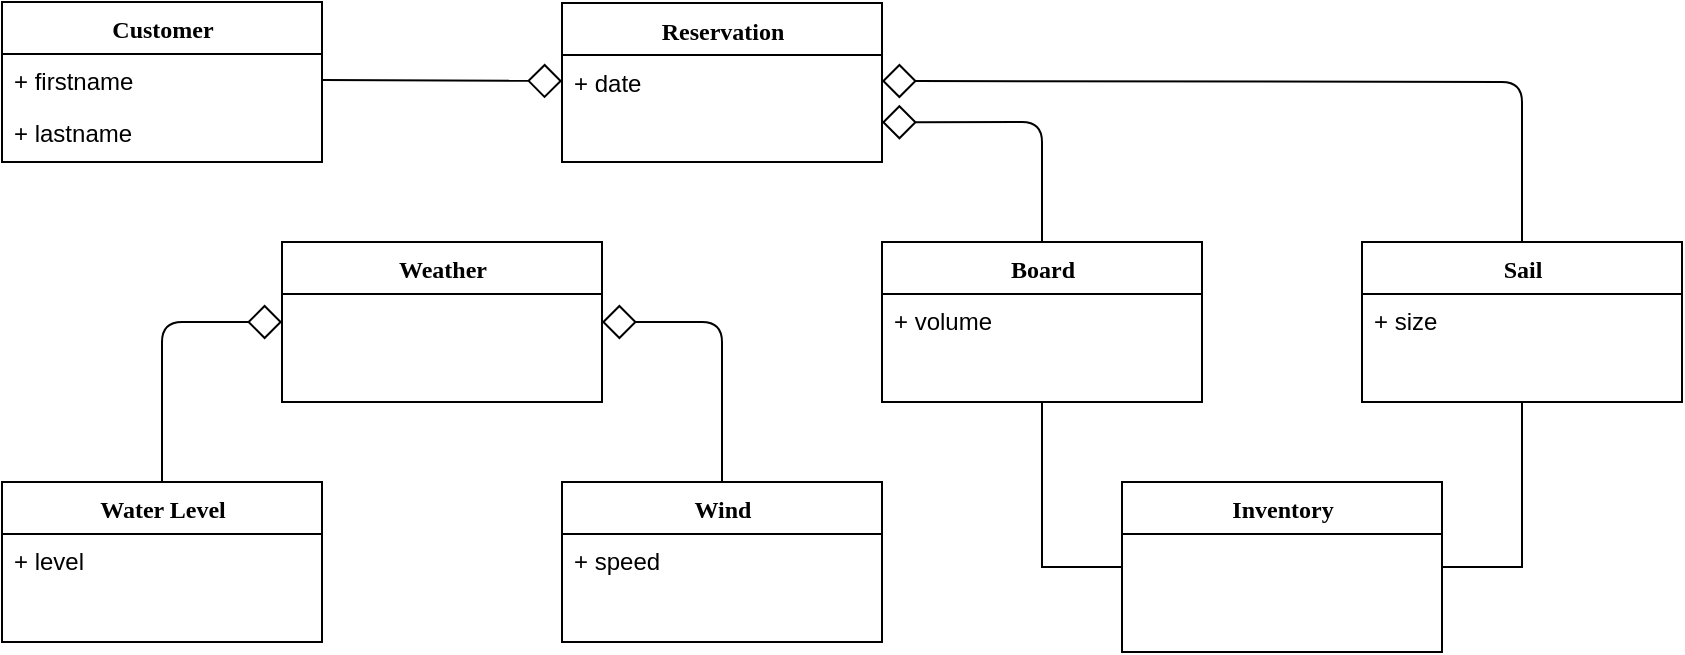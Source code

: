 <mxfile version="12.8.2" type="device"><diagram name="Page-1" id="6133507b-19e7-1e82-6fc7-422aa6c4b21f"><mxGraphModel dx="1422" dy="794" grid="1" gridSize="10" guides="1" tooltips="1" connect="1" arrows="1" fold="1" page="1" pageScale="1" pageWidth="1100" pageHeight="850" background="#ffffff" math="0" shadow="0"><root><mxCell id="0"/><mxCell id="1" parent="0"/><mxCell id="78961159f06e98e8-17" value="Customer" style="swimlane;html=1;fontStyle=1;align=center;verticalAlign=top;childLayout=stackLayout;horizontal=1;startSize=26;horizontalStack=0;resizeParent=1;resizeLast=0;collapsible=1;marginBottom=0;swimlaneFillColor=#ffffff;rounded=0;shadow=0;comic=0;labelBackgroundColor=none;strokeWidth=1;fillColor=none;fontFamily=Verdana;fontSize=12" parent="1" vertex="1"><mxGeometry x="160" y="120" width="160" height="80" as="geometry"/></mxCell><mxCell id="78961159f06e98e8-23" value="+ firstname" style="text;html=1;strokeColor=none;fillColor=none;align=left;verticalAlign=top;spacingLeft=4;spacingRight=4;whiteSpace=wrap;overflow=hidden;rotatable=0;points=[[0,0.5],[1,0.5]];portConstraint=eastwest;" parent="78961159f06e98e8-17" vertex="1"><mxGeometry y="26" width="160" height="26" as="geometry"/></mxCell><mxCell id="78961159f06e98e8-24" value="+ lastname" style="text;html=1;strokeColor=none;fillColor=none;align=left;verticalAlign=top;spacingLeft=4;spacingRight=4;whiteSpace=wrap;overflow=hidden;rotatable=0;points=[[0,0.5],[1,0.5]];portConstraint=eastwest;" parent="78961159f06e98e8-17" vertex="1"><mxGeometry y="52" width="160" height="28" as="geometry"/></mxCell><mxCell id="78961159f06e98e8-43" value="Reservation" style="swimlane;html=1;fontStyle=1;align=center;verticalAlign=top;childLayout=stackLayout;horizontal=1;startSize=26;horizontalStack=0;resizeParent=1;resizeLast=0;collapsible=1;marginBottom=0;swimlaneFillColor=#ffffff;rounded=0;shadow=0;comic=0;labelBackgroundColor=none;strokeWidth=1;fillColor=none;fontFamily=Verdana;fontSize=12" parent="1" vertex="1"><mxGeometry x="440" y="120.5" width="160" height="79.5" as="geometry"/></mxCell><mxCell id="78961159f06e98e8-44" value="+ date" style="text;html=1;strokeColor=none;fillColor=none;align=left;verticalAlign=top;spacingLeft=4;spacingRight=4;whiteSpace=wrap;overflow=hidden;rotatable=0;points=[[0,0.5],[1,0.5]];portConstraint=eastwest;" parent="78961159f06e98e8-43" vertex="1"><mxGeometry y="26" width="160" height="26" as="geometry"/></mxCell><mxCell id="78961159f06e98e8-69" value="Water Level&lt;br&gt;" style="swimlane;html=1;fontStyle=1;align=center;verticalAlign=top;childLayout=stackLayout;horizontal=1;startSize=26;horizontalStack=0;resizeParent=1;resizeLast=0;collapsible=1;marginBottom=0;swimlaneFillColor=#ffffff;rounded=0;shadow=0;comic=0;labelBackgroundColor=none;strokeWidth=1;fillColor=none;fontFamily=Verdana;fontSize=12" parent="1" vertex="1"><mxGeometry x="160" y="360" width="160" height="80" as="geometry"/></mxCell><mxCell id="78961159f06e98e8-70" value="+ level" style="text;html=1;strokeColor=none;fillColor=none;align=left;verticalAlign=top;spacingLeft=4;spacingRight=4;whiteSpace=wrap;overflow=hidden;rotatable=0;points=[[0,0.5],[1,0.5]];portConstraint=eastwest;" parent="78961159f06e98e8-69" vertex="1"><mxGeometry y="26" width="160" height="26" as="geometry"/></mxCell><mxCell id="78961159f06e98e8-108" value="Weather&lt;br&gt;" style="swimlane;html=1;fontStyle=1;align=center;verticalAlign=top;childLayout=stackLayout;horizontal=1;startSize=26;horizontalStack=0;resizeParent=1;resizeLast=0;collapsible=1;marginBottom=0;swimlaneFillColor=#ffffff;rounded=0;shadow=0;comic=0;labelBackgroundColor=none;strokeWidth=1;fillColor=none;fontFamily=Verdana;fontSize=12" parent="1" vertex="1"><mxGeometry x="300" y="240" width="160" height="80" as="geometry"/></mxCell><mxCell id="dR20G2x63q4N8OAfYSgv-11" value="" style="endArrow=diamond;html=1;entryX=0;entryY=0.5;entryDx=0;entryDy=0;exitX=1;exitY=0.5;exitDx=0;exitDy=0;endFill=0;strokeWidth=1;endSize=15;" edge="1" parent="1" source="78961159f06e98e8-23" target="78961159f06e98e8-44"><mxGeometry width="50" height="50" relative="1" as="geometry"><mxPoint x="520" y="430" as="sourcePoint"/><mxPoint x="570" y="380" as="targetPoint"/></mxGeometry></mxCell><mxCell id="dR20G2x63q4N8OAfYSgv-15" value="" style="endArrow=diamond;html=1;exitX=0.5;exitY=0;exitDx=0;exitDy=0;endFill=0;strokeWidth=1;endSize=15;entryX=1;entryY=0.75;entryDx=0;entryDy=0;" edge="1" parent="1" source="dR20G2x63q4N8OAfYSgv-29" target="78961159f06e98e8-43"><mxGeometry width="50" height="50" relative="1" as="geometry"><mxPoint x="720" y="159.5" as="sourcePoint"/><mxPoint x="600" y="160" as="targetPoint"/><Array as="points"><mxPoint x="680" y="180"/></Array></mxGeometry></mxCell><mxCell id="dR20G2x63q4N8OAfYSgv-16" value="" style="endArrow=diamond;html=1;entryX=0;entryY=0.5;entryDx=0;entryDy=0;exitX=0.5;exitY=0;exitDx=0;exitDy=0;endFill=0;strokeWidth=1;endSize=15;" edge="1" parent="1" source="78961159f06e98e8-69" target="78961159f06e98e8-108"><mxGeometry width="50" height="50" relative="1" as="geometry"><mxPoint x="330" y="79" as="sourcePoint"/><mxPoint x="450" y="79.5" as="targetPoint"/><Array as="points"><mxPoint x="240" y="280"/></Array></mxGeometry></mxCell><mxCell id="dR20G2x63q4N8OAfYSgv-17" value="" style="endArrow=diamond;html=1;exitX=0.5;exitY=0;exitDx=0;exitDy=0;endFill=0;strokeWidth=1;endSize=15;entryX=1;entryY=0.5;entryDx=0;entryDy=0;" edge="1" parent="1" source="78961159f06e98e8-82" target="78961159f06e98e8-108"><mxGeometry width="50" height="50" relative="1" as="geometry"><mxPoint x="510" y="410" as="sourcePoint"/><mxPoint x="460" y="270" as="targetPoint"/><Array as="points"><mxPoint x="520" y="280"/></Array></mxGeometry></mxCell><mxCell id="78961159f06e98e8-82" value="Wind&lt;br&gt;" style="swimlane;html=1;fontStyle=1;align=center;verticalAlign=top;childLayout=stackLayout;horizontal=1;startSize=26;horizontalStack=0;resizeParent=1;resizeLast=0;collapsible=1;marginBottom=0;swimlaneFillColor=#ffffff;rounded=0;shadow=0;comic=0;labelBackgroundColor=none;strokeWidth=1;fillColor=none;fontFamily=Verdana;fontSize=12" parent="1" vertex="1"><mxGeometry x="440" y="360" width="160" height="80" as="geometry"/></mxCell><mxCell id="78961159f06e98e8-89" value="+ speed" style="text;html=1;strokeColor=none;fillColor=none;align=left;verticalAlign=top;spacingLeft=4;spacingRight=4;whiteSpace=wrap;overflow=hidden;rotatable=0;points=[[0,0.5],[1,0.5]];portConstraint=eastwest;" parent="78961159f06e98e8-82" vertex="1"><mxGeometry y="26" width="160" height="26" as="geometry"/></mxCell><mxCell id="dR20G2x63q4N8OAfYSgv-37" style="edgeStyle=orthogonalEdgeStyle;rounded=0;orthogonalLoop=1;jettySize=auto;html=1;exitX=0;exitY=0.5;exitDx=0;exitDy=0;entryX=0.5;entryY=1;entryDx=0;entryDy=0;endArrow=none;endFill=0;endSize=15;strokeWidth=1;" edge="1" parent="1" source="dR20G2x63q4N8OAfYSgv-21" target="dR20G2x63q4N8OAfYSgv-29"><mxGeometry relative="1" as="geometry"><Array as="points"><mxPoint x="680" y="403"/></Array></mxGeometry></mxCell><mxCell id="dR20G2x63q4N8OAfYSgv-21" value="Inventory" style="swimlane;html=1;fontStyle=1;align=center;verticalAlign=top;childLayout=stackLayout;horizontal=1;startSize=26;horizontalStack=0;resizeParent=1;resizeLast=0;collapsible=1;marginBottom=0;swimlaneFillColor=#ffffff;rounded=0;shadow=0;comic=0;labelBackgroundColor=none;strokeWidth=1;fillColor=none;fontFamily=Verdana;fontSize=12" vertex="1" parent="1"><mxGeometry x="720" y="360" width="160" height="85" as="geometry"/></mxCell><mxCell id="dR20G2x63q4N8OAfYSgv-29" value="Board" style="swimlane;html=1;fontStyle=1;align=center;verticalAlign=top;childLayout=stackLayout;horizontal=1;startSize=26;horizontalStack=0;resizeParent=1;resizeLast=0;collapsible=1;marginBottom=0;swimlaneFillColor=#ffffff;rounded=0;shadow=0;comic=0;labelBackgroundColor=none;strokeWidth=1;fillColor=none;fontFamily=Verdana;fontSize=12" vertex="1" parent="1"><mxGeometry x="600" y="240" width="160" height="80" as="geometry"/></mxCell><mxCell id="dR20G2x63q4N8OAfYSgv-39" value="+ volume" style="text;html=1;strokeColor=none;fillColor=none;align=left;verticalAlign=top;spacingLeft=4;spacingRight=4;whiteSpace=wrap;overflow=hidden;rotatable=0;points=[[0,0.5],[1,0.5]];portConstraint=eastwest;" vertex="1" parent="dR20G2x63q4N8OAfYSgv-29"><mxGeometry y="26" width="160" height="26" as="geometry"/></mxCell><mxCell id="dR20G2x63q4N8OAfYSgv-30" value="Sail" style="swimlane;html=1;fontStyle=1;align=center;verticalAlign=top;childLayout=stackLayout;horizontal=1;startSize=26;horizontalStack=0;resizeParent=1;resizeLast=0;collapsible=1;marginBottom=0;swimlaneFillColor=#ffffff;rounded=0;shadow=0;comic=0;labelBackgroundColor=none;strokeWidth=1;fillColor=none;fontFamily=Verdana;fontSize=12" vertex="1" parent="1"><mxGeometry x="840" y="240" width="160" height="80" as="geometry"/></mxCell><mxCell id="dR20G2x63q4N8OAfYSgv-40" value="+ size" style="text;html=1;strokeColor=none;fillColor=none;align=left;verticalAlign=top;spacingLeft=4;spacingRight=4;whiteSpace=wrap;overflow=hidden;rotatable=0;points=[[0,0.5],[1,0.5]];portConstraint=eastwest;" vertex="1" parent="dR20G2x63q4N8OAfYSgv-30"><mxGeometry y="26" width="160" height="26" as="geometry"/></mxCell><mxCell id="dR20G2x63q4N8OAfYSgv-33" value="" style="endArrow=diamond;html=1;endFill=0;strokeWidth=1;endSize=15;entryX=1;entryY=0.5;entryDx=0;entryDy=0;exitX=0.5;exitY=0;exitDx=0;exitDy=0;" edge="1" parent="1" source="dR20G2x63q4N8OAfYSgv-30" target="78961159f06e98e8-44"><mxGeometry width="50" height="50" relative="1" as="geometry"><mxPoint x="880" y="180" as="sourcePoint"/><mxPoint x="690" y="250" as="targetPoint"/><Array as="points"><mxPoint x="920" y="160"/></Array></mxGeometry></mxCell><mxCell id="dR20G2x63q4N8OAfYSgv-34" value="" style="text;strokeColor=none;fillColor=none;align=left;verticalAlign=middle;spacingTop=-1;spacingLeft=4;spacingRight=4;rotatable=0;labelPosition=right;points=[];portConstraint=eastwest;" vertex="1" parent="1"><mxGeometry x="540" y="300" width="20" height="14" as="geometry"/></mxCell><mxCell id="dR20G2x63q4N8OAfYSgv-38" style="edgeStyle=orthogonalEdgeStyle;rounded=0;orthogonalLoop=1;jettySize=auto;html=1;exitX=1;exitY=0.5;exitDx=0;exitDy=0;entryX=0.5;entryY=1;entryDx=0;entryDy=0;endArrow=none;endFill=0;endSize=15;strokeWidth=1;" edge="1" parent="1" source="dR20G2x63q4N8OAfYSgv-21" target="dR20G2x63q4N8OAfYSgv-30"><mxGeometry relative="1" as="geometry"><mxPoint x="730" y="412.5" as="sourcePoint"/><mxPoint x="690" y="330" as="targetPoint"/></mxGeometry></mxCell></root></mxGraphModel></diagram></mxfile>